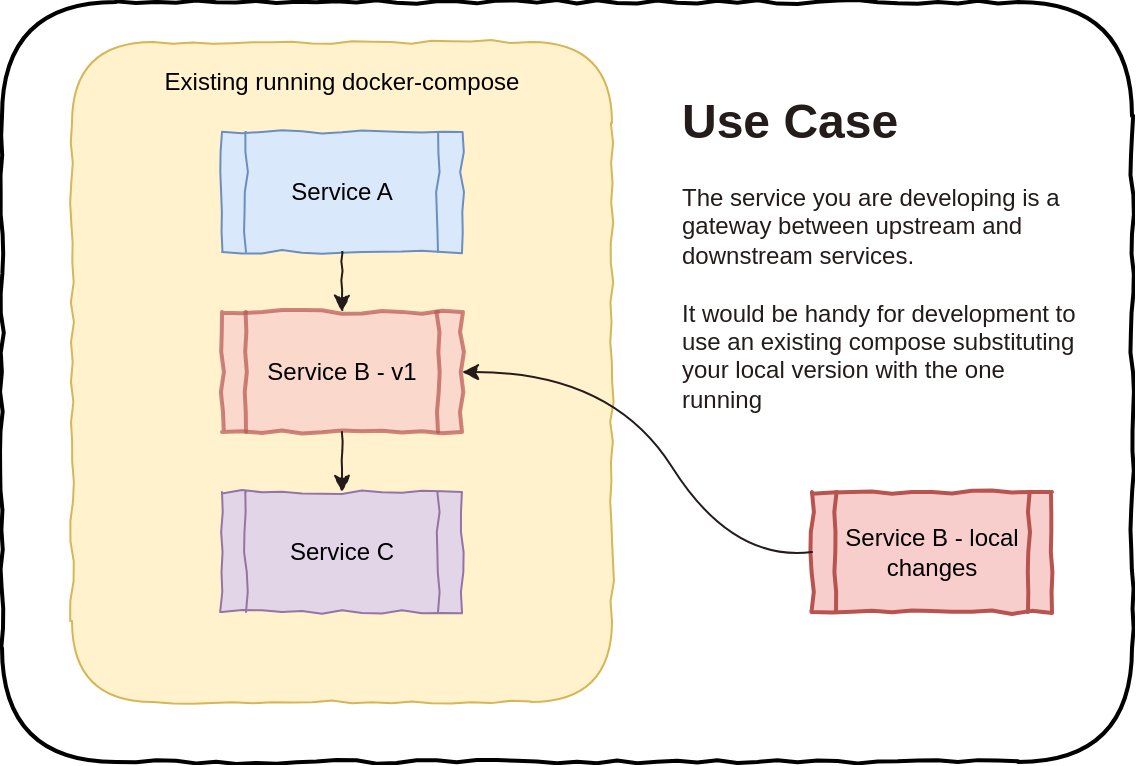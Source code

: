 <mxfile version="10.6.6" type="device"><diagram id="EI-FJD9ALyHAjl8DSkzG" name="Page-1"><mxGraphModel dx="918" dy="567" grid="1" gridSize="10" guides="1" tooltips="1" connect="1" arrows="1" fold="1" page="1" pageScale="1" pageWidth="850" pageHeight="1100" math="0" shadow="0"><root><mxCell id="0"/><mxCell id="1" parent="0"/><mxCell id="uZdisqowtR-F6HSA2P06-8" value="" style="rounded=1;whiteSpace=wrap;html=1;shadow=0;glass=0;comic=1;strokeWidth=2;gradientColor=none;fontColor=#FFFFFF;" vertex="1" parent="1"><mxGeometry x="65" y="80" width="565" height="380" as="geometry"/></mxCell><mxCell id="uZdisqowtR-F6HSA2P06-1" value="" style="rounded=1;whiteSpace=wrap;html=1;fillColor=#fff2cc;strokeColor=#d6b656;comic=1;" vertex="1" parent="1"><mxGeometry x="100" y="100" width="270" height="330" as="geometry"/></mxCell><mxCell id="uZdisqowtR-F6HSA2P06-2" value="Existing running docker-compose" style="text;html=1;strokeColor=none;fillColor=none;align=center;verticalAlign=middle;whiteSpace=wrap;rounded=0;" vertex="1" parent="1"><mxGeometry x="125" y="110" width="220" height="20" as="geometry"/></mxCell><mxCell id="uZdisqowtR-F6HSA2P06-3" value="Service A" style="shape=process;whiteSpace=wrap;html=1;backgroundOutline=1;fillColor=#dae8fc;strokeColor=#6c8ebf;comic=1;" vertex="1" parent="1"><mxGeometry x="175" y="145" width="120" height="60" as="geometry"/></mxCell><mxCell id="uZdisqowtR-F6HSA2P06-4" value="Service B - v1" style="shape=process;whiteSpace=wrap;html=1;backgroundOutline=1;fillColor=#f8cecc;strokeColor=#b85450;shadow=0;comic=1;opacity=70;glass=0;gradientColor=none;perimeterSpacing=0;strokeWidth=2;" vertex="1" parent="1"><mxGeometry x="175" y="235" width="120" height="60" as="geometry"/></mxCell><mxCell id="uZdisqowtR-F6HSA2P06-5" value="Service C" style="shape=process;whiteSpace=wrap;html=1;backgroundOutline=1;fillColor=#e1d5e7;strokeColor=#9673a6;comic=1;" vertex="1" parent="1"><mxGeometry x="175" y="325" width="120" height="60" as="geometry"/></mxCell><mxCell id="uZdisqowtR-F6HSA2P06-6" value="Service B - local changes" style="shape=process;whiteSpace=wrap;html=1;backgroundOutline=1;fillColor=#f8cecc;strokeColor=#b85450;comic=1;strokeWidth=2;" vertex="1" parent="1"><mxGeometry x="470" y="325" width="120" height="60" as="geometry"/></mxCell><mxCell id="uZdisqowtR-F6HSA2P06-7" value="" style="curved=1;endArrow=classic;html=1;exitX=0;exitY=0.5;exitDx=0;exitDy=0;entryX=1;entryY=0.5;entryDx=0;entryDy=0;comic=1;fontColor=#FFFFFF;strokeColor=#241B1B;fillColor=#f5f5f5;" edge="1" parent="1" source="uZdisqowtR-F6HSA2P06-6" target="uZdisqowtR-F6HSA2P06-4"><mxGeometry width="50" height="50" relative="1" as="geometry"><mxPoint x="400" y="370" as="sourcePoint"/><mxPoint x="450" y="320" as="targetPoint"/><Array as="points"><mxPoint x="430" y="360"/><mxPoint x="370" y="265"/></Array></mxGeometry></mxCell><mxCell id="uZdisqowtR-F6HSA2P06-9" value="&lt;h1&gt;&lt;font color=&quot;#241b1b&quot;&gt;Use Case&lt;/font&gt;&lt;/h1&gt;&lt;p&gt;&lt;font color=&quot;#241b1b&quot;&gt;The service you are developing is a gateway between upstream and downstream services.&lt;br&gt;&lt;br&gt;It would be handy for development to use an existing compose substituting your local version with the one running&lt;/font&gt;&lt;/p&gt;&lt;p&gt;&lt;font color=&quot;#241b1b&quot;&gt;&lt;br&gt;&lt;/font&gt;&lt;/p&gt;" style="text;html=1;strokeColor=none;fillColor=none;spacing=5;spacingTop=-20;whiteSpace=wrap;overflow=hidden;rounded=0;shadow=0;glass=0;comic=1;fontColor=#FFFFFF;opacity=70;" vertex="1" parent="1"><mxGeometry x="400" y="120" width="210" height="170" as="geometry"/></mxCell><mxCell id="uZdisqowtR-F6HSA2P06-12" value="" style="endArrow=classic;html=1;strokeColor=#241B1B;fontColor=#FFFFFF;exitX=0.5;exitY=1;exitDx=0;exitDy=0;entryX=0.5;entryY=0;entryDx=0;entryDy=0;comic=1;" edge="1" parent="1" source="uZdisqowtR-F6HSA2P06-3" target="uZdisqowtR-F6HSA2P06-4"><mxGeometry width="50" height="50" relative="1" as="geometry"><mxPoint x="310" y="250" as="sourcePoint"/><mxPoint x="360" y="200" as="targetPoint"/></mxGeometry></mxCell><mxCell id="uZdisqowtR-F6HSA2P06-13" value="" style="endArrow=classic;html=1;strokeColor=#241B1B;fontColor=#FFFFFF;exitX=0.5;exitY=1;exitDx=0;exitDy=0;entryX=0.5;entryY=0;entryDx=0;entryDy=0;comic=1;" edge="1" parent="1" source="uZdisqowtR-F6HSA2P06-4" target="uZdisqowtR-F6HSA2P06-5"><mxGeometry width="50" height="50" relative="1" as="geometry"><mxPoint x="245" y="215" as="sourcePoint"/><mxPoint x="245" y="245" as="targetPoint"/></mxGeometry></mxCell></root></mxGraphModel></diagram></mxfile>